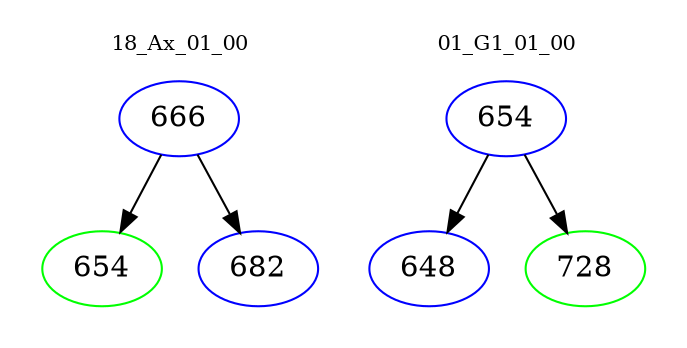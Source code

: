digraph{
subgraph cluster_0 {
color = white
label = "18_Ax_01_00";
fontsize=10;
T0_666 [label="666", color="blue"]
T0_666 -> T0_654 [color="black"]
T0_654 [label="654", color="green"]
T0_666 -> T0_682 [color="black"]
T0_682 [label="682", color="blue"]
}
subgraph cluster_1 {
color = white
label = "01_G1_01_00";
fontsize=10;
T1_654 [label="654", color="blue"]
T1_654 -> T1_648 [color="black"]
T1_648 [label="648", color="blue"]
T1_654 -> T1_728 [color="black"]
T1_728 [label="728", color="green"]
}
}
